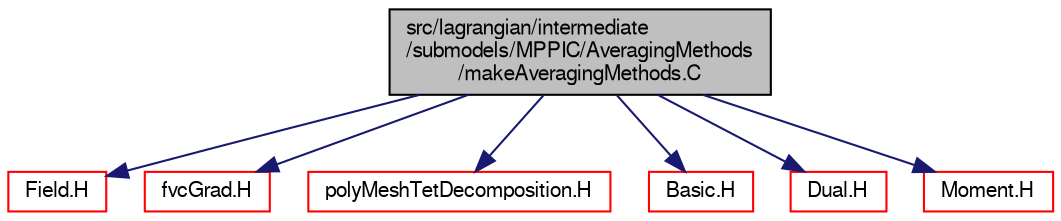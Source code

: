 digraph "src/lagrangian/intermediate/submodels/MPPIC/AveragingMethods/makeAveragingMethods.C"
{
  bgcolor="transparent";
  edge [fontname="FreeSans",fontsize="10",labelfontname="FreeSans",labelfontsize="10"];
  node [fontname="FreeSans",fontsize="10",shape=record];
  Node0 [label="src/lagrangian/intermediate\l/submodels/MPPIC/AveragingMethods\l/makeAveragingMethods.C",height=0.2,width=0.4,color="black", fillcolor="grey75", style="filled", fontcolor="black"];
  Node0 -> Node1 [color="midnightblue",fontsize="10",style="solid",fontname="FreeSans"];
  Node1 [label="Field.H",height=0.2,width=0.4,color="red",URL="$a09575.html"];
  Node0 -> Node81 [color="midnightblue",fontsize="10",style="solid",fontname="FreeSans"];
  Node81 [label="fvcGrad.H",height=0.2,width=0.4,color="red",URL="$a02978.html",tooltip="Calculate the gradient of the given field. "];
  Node0 -> Node100 [color="midnightblue",fontsize="10",style="solid",fontname="FreeSans"];
  Node100 [label="polyMeshTetDecomposition.H",height=0.2,width=0.4,color="red",URL="$a11657.html"];
  Node0 -> Node254 [color="midnightblue",fontsize="10",style="solid",fontname="FreeSans"];
  Node254 [label="Basic.H",height=0.2,width=0.4,color="red",URL="$a06020.html"];
  Node0 -> Node264 [color="midnightblue",fontsize="10",style="solid",fontname="FreeSans"];
  Node264 [label="Dual.H",height=0.2,width=0.4,color="red",URL="$a06026.html"];
  Node0 -> Node265 [color="midnightblue",fontsize="10",style="solid",fontname="FreeSans"];
  Node265 [label="Moment.H",height=0.2,width=0.4,color="red",URL="$a06035.html"];
}
